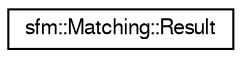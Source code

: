 digraph "Graphical Class Hierarchy"
{
  edge [fontname="FreeSans",fontsize="10",labelfontname="FreeSans",labelfontsize="10"];
  node [fontname="FreeSans",fontsize="10",shape=record];
  rankdir="LR";
  Node0 [label="sfm::Matching::Result",height=0.2,width=0.4,color="black", fillcolor="white", style="filled",URL="$structsfm_1_1_matching_1_1_result.html",tooltip="Feature matching result reported as two lists, each with indices in the other set. "];
}
